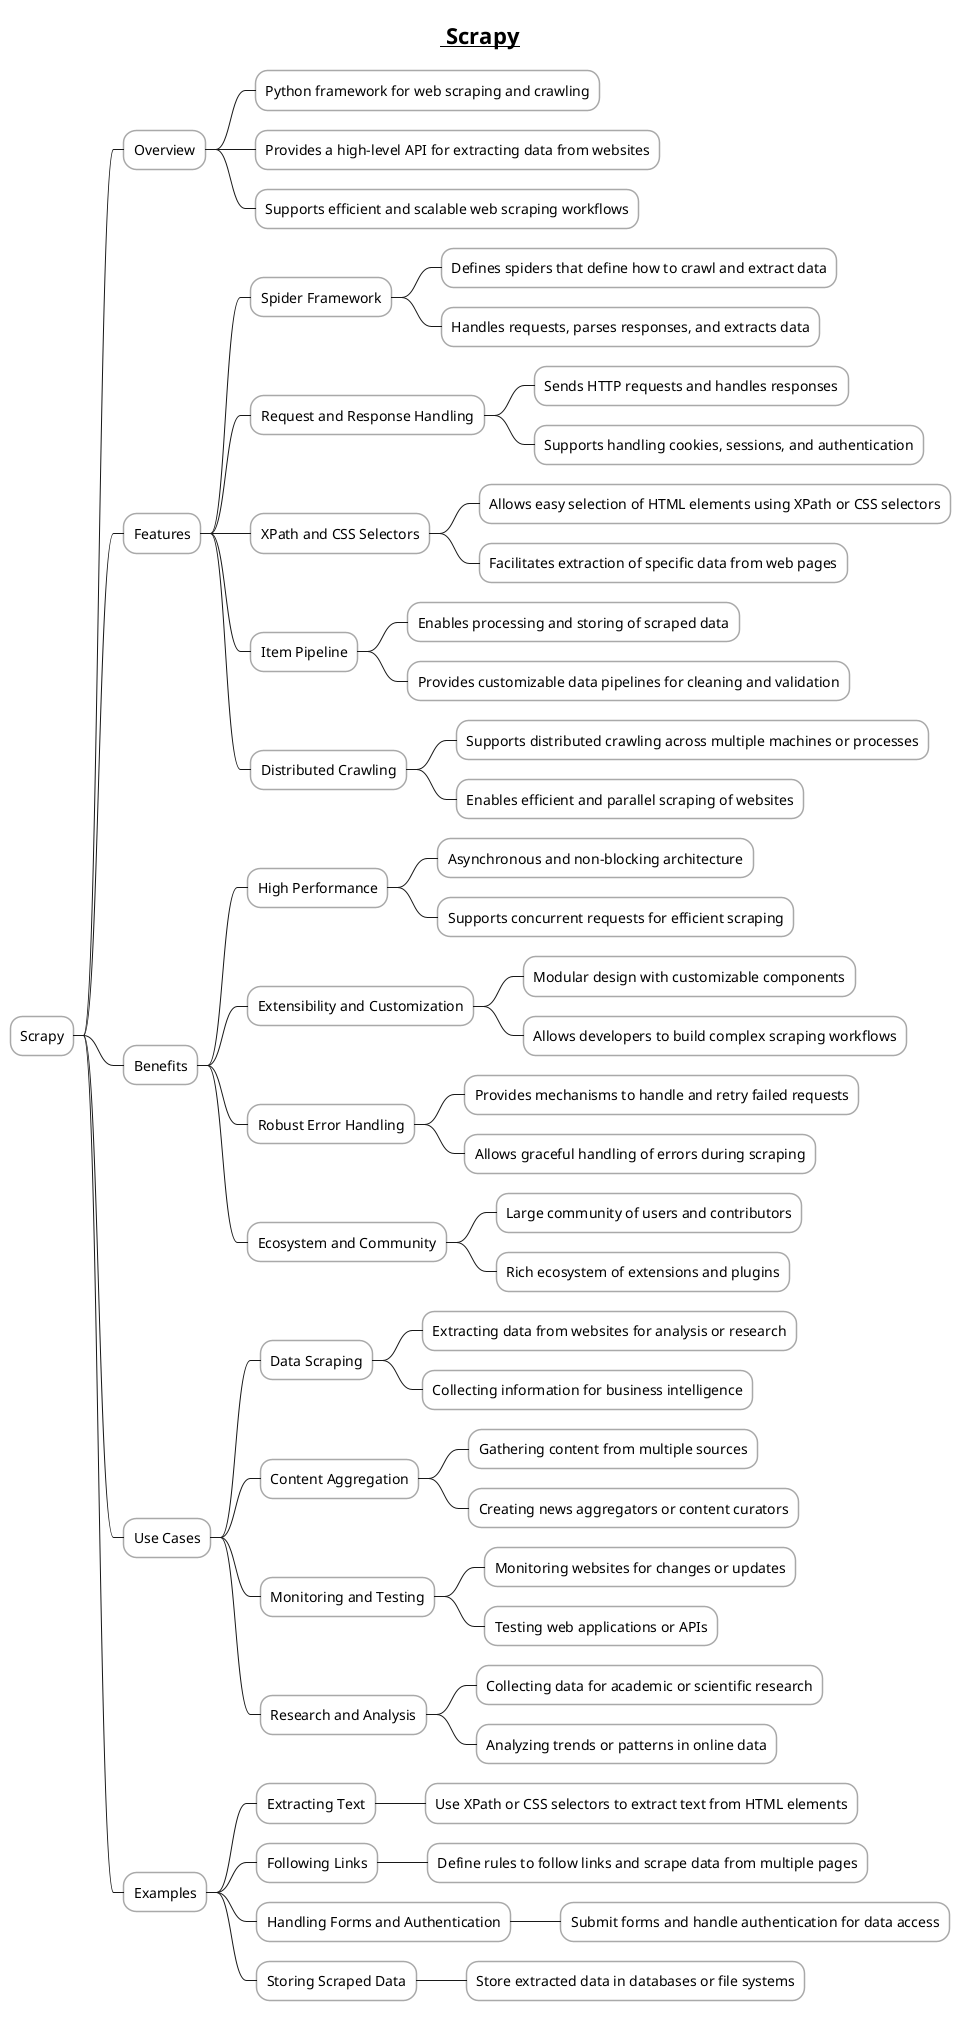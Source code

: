 @startmindmap

skinparam node {
    BorderColor DarkGray
    BackgroundColor White
}

skinparam connector {
    LineColor DarkGray
}

title =__ Scrapy__

* Scrapy

** Overview
*** Python framework for web scraping and crawling
*** Provides a high-level API for extracting data from websites
*** Supports efficient and scalable web scraping workflows

** Features

*** Spider Framework
**** Defines spiders that define how to crawl and extract data
**** Handles requests, parses responses, and extracts data

*** Request and Response Handling
**** Sends HTTP requests and handles responses
**** Supports handling cookies, sessions, and authentication

*** XPath and CSS Selectors
**** Allows easy selection of HTML elements using XPath or CSS selectors
**** Facilitates extraction of specific data from web pages

*** Item Pipeline
**** Enables processing and storing of scraped data
**** Provides customizable data pipelines for cleaning and validation

*** Distributed Crawling
**** Supports distributed crawling across multiple machines or processes
**** Enables efficient and parallel scraping of websites

** Benefits

*** High Performance
**** Asynchronous and non-blocking architecture
**** Supports concurrent requests for efficient scraping

*** Extensibility and Customization
**** Modular design with customizable components
**** Allows developers to build complex scraping workflows

*** Robust Error Handling
**** Provides mechanisms to handle and retry failed requests
**** Allows graceful handling of errors during scraping

*** Ecosystem and Community
**** Large community of users and contributors
**** Rich ecosystem of extensions and plugins

** Use Cases

*** Data Scraping
**** Extracting data from websites for analysis or research
**** Collecting information for business intelligence

*** Content Aggregation
**** Gathering content from multiple sources
**** Creating news aggregators or content curators

*** Monitoring and Testing
**** Monitoring websites for changes or updates
**** Testing web applications or APIs

*** Research and Analysis
**** Collecting data for academic or scientific research
**** Analyzing trends or patterns in online data

** Examples

*** Extracting Text
**** Use XPath or CSS selectors to extract text from HTML elements

*** Following Links
**** Define rules to follow links and scrape data from multiple pages

*** Handling Forms and Authentication
**** Submit forms and handle authentication for data access

*** Storing Scraped Data
**** Store extracted data in databases or file systems

@endmindmap
